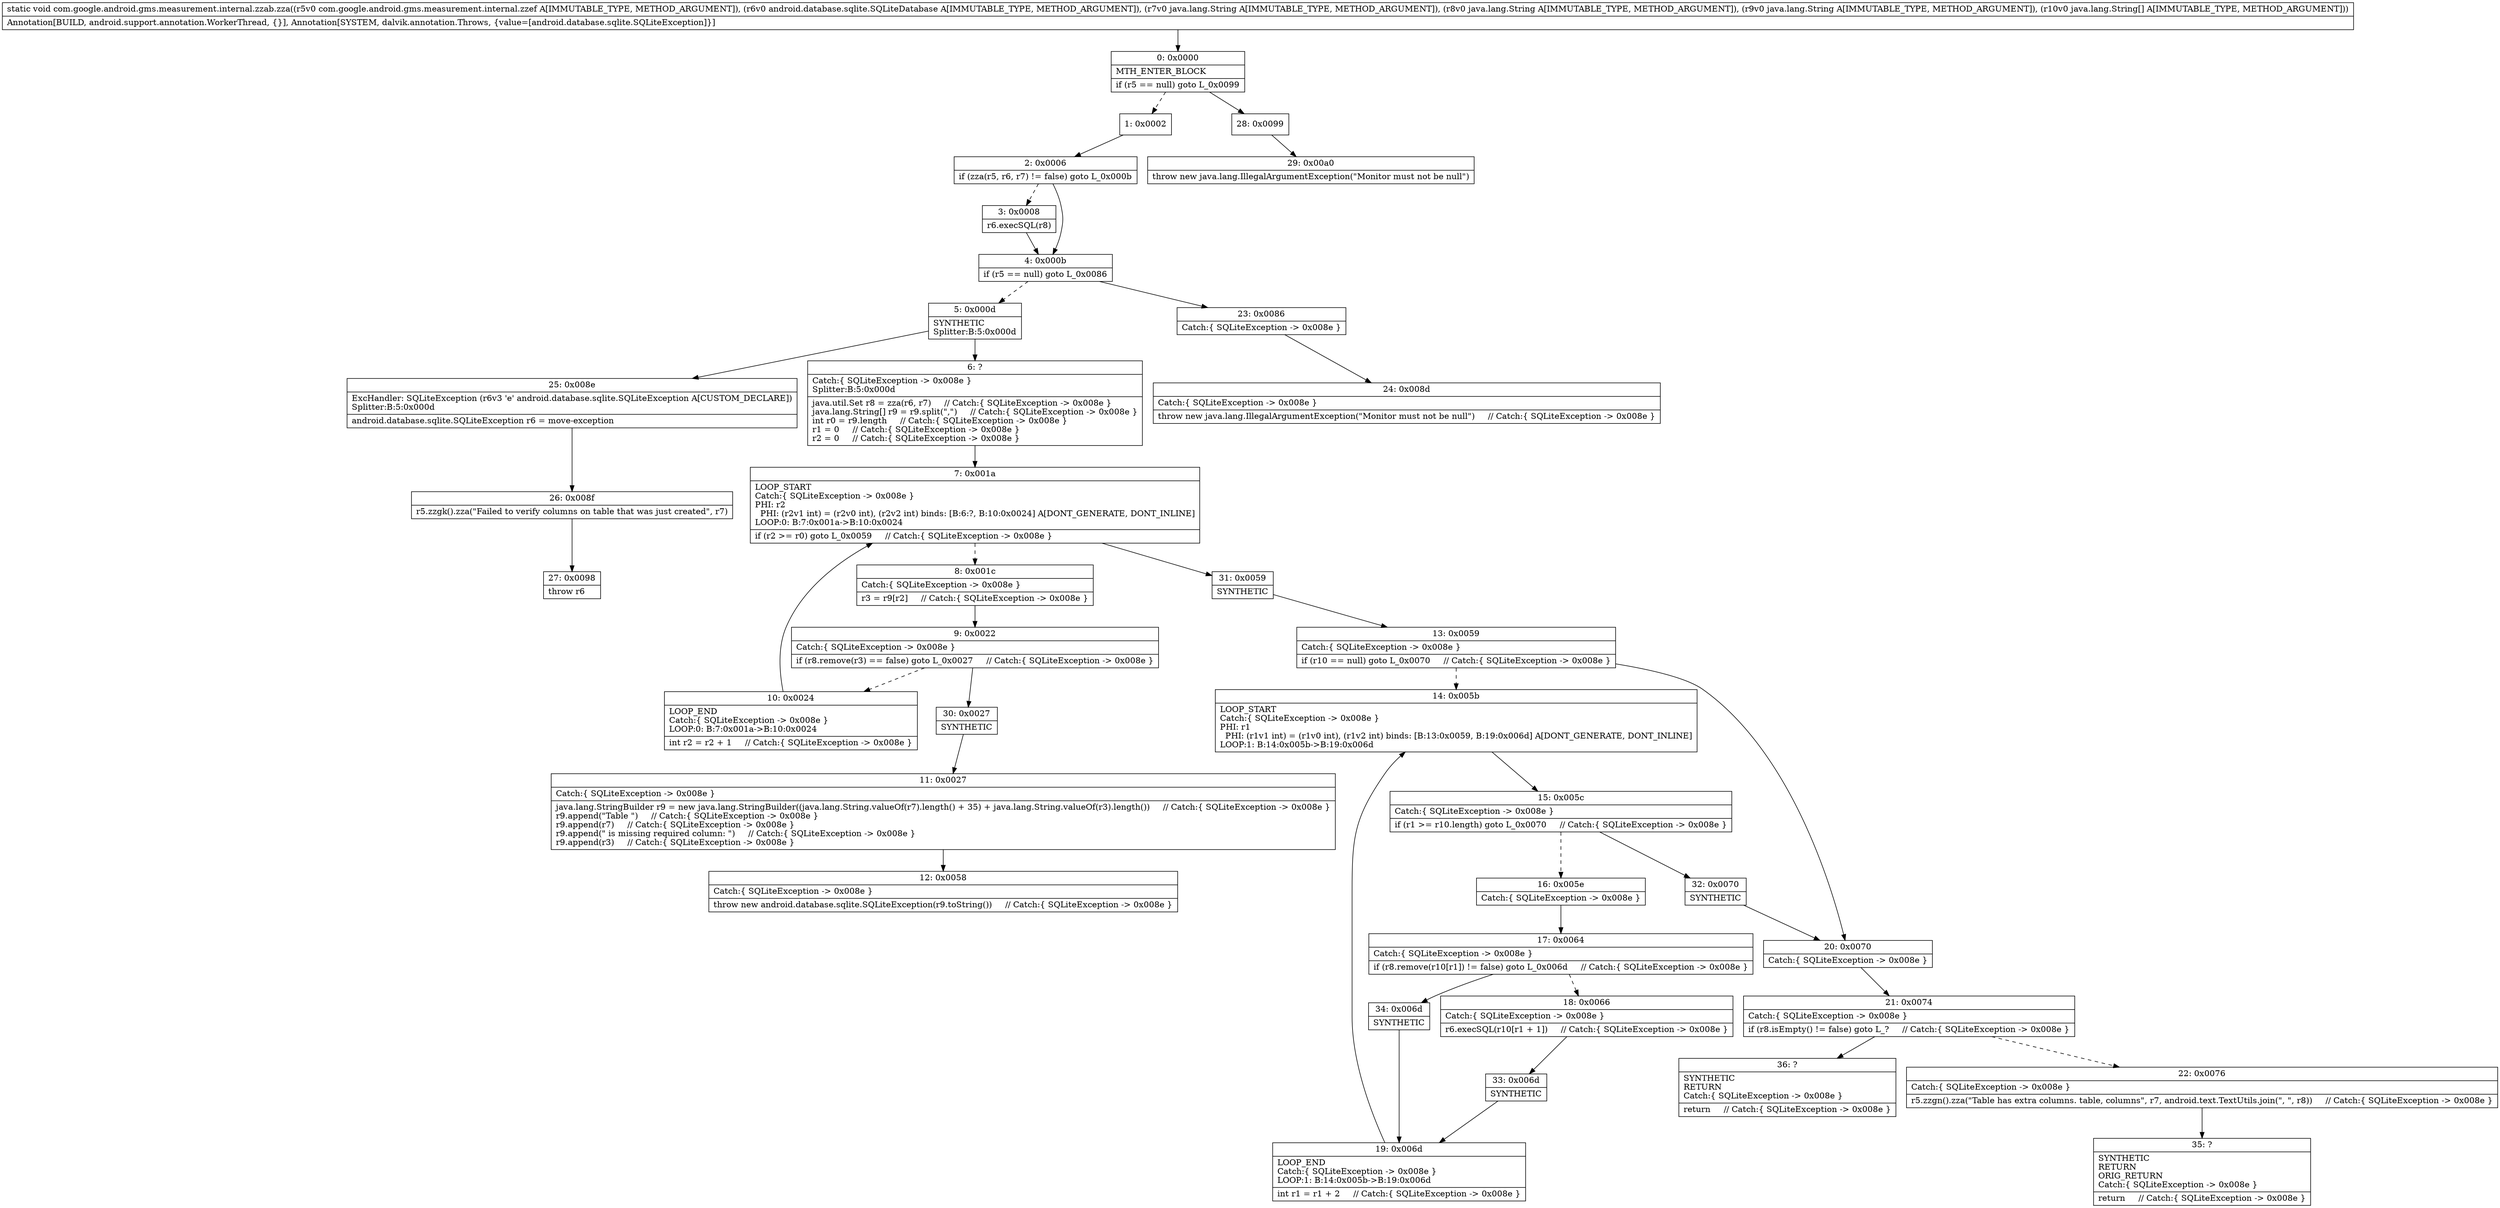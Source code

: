 digraph "CFG forcom.google.android.gms.measurement.internal.zzab.zza(Lcom\/google\/android\/gms\/measurement\/internal\/zzef;Landroid\/database\/sqlite\/SQLiteDatabase;Ljava\/lang\/String;Ljava\/lang\/String;Ljava\/lang\/String;[Ljava\/lang\/String;)V" {
Node_0 [shape=record,label="{0\:\ 0x0000|MTH_ENTER_BLOCK\l|if (r5 == null) goto L_0x0099\l}"];
Node_1 [shape=record,label="{1\:\ 0x0002}"];
Node_2 [shape=record,label="{2\:\ 0x0006|if (zza(r5, r6, r7) != false) goto L_0x000b\l}"];
Node_3 [shape=record,label="{3\:\ 0x0008|r6.execSQL(r8)\l}"];
Node_4 [shape=record,label="{4\:\ 0x000b|if (r5 == null) goto L_0x0086\l}"];
Node_5 [shape=record,label="{5\:\ 0x000d|SYNTHETIC\lSplitter:B:5:0x000d\l}"];
Node_6 [shape=record,label="{6\:\ ?|Catch:\{ SQLiteException \-\> 0x008e \}\lSplitter:B:5:0x000d\l|java.util.Set r8 = zza(r6, r7)     \/\/ Catch:\{ SQLiteException \-\> 0x008e \}\ljava.lang.String[] r9 = r9.split(\",\")     \/\/ Catch:\{ SQLiteException \-\> 0x008e \}\lint r0 = r9.length     \/\/ Catch:\{ SQLiteException \-\> 0x008e \}\lr1 = 0     \/\/ Catch:\{ SQLiteException \-\> 0x008e \}\lr2 = 0     \/\/ Catch:\{ SQLiteException \-\> 0x008e \}\l}"];
Node_7 [shape=record,label="{7\:\ 0x001a|LOOP_START\lCatch:\{ SQLiteException \-\> 0x008e \}\lPHI: r2 \l  PHI: (r2v1 int) = (r2v0 int), (r2v2 int) binds: [B:6:?, B:10:0x0024] A[DONT_GENERATE, DONT_INLINE]\lLOOP:0: B:7:0x001a\-\>B:10:0x0024\l|if (r2 \>= r0) goto L_0x0059     \/\/ Catch:\{ SQLiteException \-\> 0x008e \}\l}"];
Node_8 [shape=record,label="{8\:\ 0x001c|Catch:\{ SQLiteException \-\> 0x008e \}\l|r3 = r9[r2]     \/\/ Catch:\{ SQLiteException \-\> 0x008e \}\l}"];
Node_9 [shape=record,label="{9\:\ 0x0022|Catch:\{ SQLiteException \-\> 0x008e \}\l|if (r8.remove(r3) == false) goto L_0x0027     \/\/ Catch:\{ SQLiteException \-\> 0x008e \}\l}"];
Node_10 [shape=record,label="{10\:\ 0x0024|LOOP_END\lCatch:\{ SQLiteException \-\> 0x008e \}\lLOOP:0: B:7:0x001a\-\>B:10:0x0024\l|int r2 = r2 + 1     \/\/ Catch:\{ SQLiteException \-\> 0x008e \}\l}"];
Node_11 [shape=record,label="{11\:\ 0x0027|Catch:\{ SQLiteException \-\> 0x008e \}\l|java.lang.StringBuilder r9 = new java.lang.StringBuilder((java.lang.String.valueOf(r7).length() + 35) + java.lang.String.valueOf(r3).length())     \/\/ Catch:\{ SQLiteException \-\> 0x008e \}\lr9.append(\"Table \")     \/\/ Catch:\{ SQLiteException \-\> 0x008e \}\lr9.append(r7)     \/\/ Catch:\{ SQLiteException \-\> 0x008e \}\lr9.append(\" is missing required column: \")     \/\/ Catch:\{ SQLiteException \-\> 0x008e \}\lr9.append(r3)     \/\/ Catch:\{ SQLiteException \-\> 0x008e \}\l}"];
Node_12 [shape=record,label="{12\:\ 0x0058|Catch:\{ SQLiteException \-\> 0x008e \}\l|throw new android.database.sqlite.SQLiteException(r9.toString())     \/\/ Catch:\{ SQLiteException \-\> 0x008e \}\l}"];
Node_13 [shape=record,label="{13\:\ 0x0059|Catch:\{ SQLiteException \-\> 0x008e \}\l|if (r10 == null) goto L_0x0070     \/\/ Catch:\{ SQLiteException \-\> 0x008e \}\l}"];
Node_14 [shape=record,label="{14\:\ 0x005b|LOOP_START\lCatch:\{ SQLiteException \-\> 0x008e \}\lPHI: r1 \l  PHI: (r1v1 int) = (r1v0 int), (r1v2 int) binds: [B:13:0x0059, B:19:0x006d] A[DONT_GENERATE, DONT_INLINE]\lLOOP:1: B:14:0x005b\-\>B:19:0x006d\l}"];
Node_15 [shape=record,label="{15\:\ 0x005c|Catch:\{ SQLiteException \-\> 0x008e \}\l|if (r1 \>= r10.length) goto L_0x0070     \/\/ Catch:\{ SQLiteException \-\> 0x008e \}\l}"];
Node_16 [shape=record,label="{16\:\ 0x005e|Catch:\{ SQLiteException \-\> 0x008e \}\l}"];
Node_17 [shape=record,label="{17\:\ 0x0064|Catch:\{ SQLiteException \-\> 0x008e \}\l|if (r8.remove(r10[r1]) != false) goto L_0x006d     \/\/ Catch:\{ SQLiteException \-\> 0x008e \}\l}"];
Node_18 [shape=record,label="{18\:\ 0x0066|Catch:\{ SQLiteException \-\> 0x008e \}\l|r6.execSQL(r10[r1 + 1])     \/\/ Catch:\{ SQLiteException \-\> 0x008e \}\l}"];
Node_19 [shape=record,label="{19\:\ 0x006d|LOOP_END\lCatch:\{ SQLiteException \-\> 0x008e \}\lLOOP:1: B:14:0x005b\-\>B:19:0x006d\l|int r1 = r1 + 2     \/\/ Catch:\{ SQLiteException \-\> 0x008e \}\l}"];
Node_20 [shape=record,label="{20\:\ 0x0070|Catch:\{ SQLiteException \-\> 0x008e \}\l}"];
Node_21 [shape=record,label="{21\:\ 0x0074|Catch:\{ SQLiteException \-\> 0x008e \}\l|if (r8.isEmpty() != false) goto L_?     \/\/ Catch:\{ SQLiteException \-\> 0x008e \}\l}"];
Node_22 [shape=record,label="{22\:\ 0x0076|Catch:\{ SQLiteException \-\> 0x008e \}\l|r5.zzgn().zza(\"Table has extra columns. table, columns\", r7, android.text.TextUtils.join(\", \", r8))     \/\/ Catch:\{ SQLiteException \-\> 0x008e \}\l}"];
Node_23 [shape=record,label="{23\:\ 0x0086|Catch:\{ SQLiteException \-\> 0x008e \}\l}"];
Node_24 [shape=record,label="{24\:\ 0x008d|Catch:\{ SQLiteException \-\> 0x008e \}\l|throw new java.lang.IllegalArgumentException(\"Monitor must not be null\")     \/\/ Catch:\{ SQLiteException \-\> 0x008e \}\l}"];
Node_25 [shape=record,label="{25\:\ 0x008e|ExcHandler: SQLiteException (r6v3 'e' android.database.sqlite.SQLiteException A[CUSTOM_DECLARE])\lSplitter:B:5:0x000d\l|android.database.sqlite.SQLiteException r6 = move\-exception\l}"];
Node_26 [shape=record,label="{26\:\ 0x008f|r5.zzgk().zza(\"Failed to verify columns on table that was just created\", r7)\l}"];
Node_27 [shape=record,label="{27\:\ 0x0098|throw r6\l}"];
Node_28 [shape=record,label="{28\:\ 0x0099}"];
Node_29 [shape=record,label="{29\:\ 0x00a0|throw new java.lang.IllegalArgumentException(\"Monitor must not be null\")\l}"];
Node_30 [shape=record,label="{30\:\ 0x0027|SYNTHETIC\l}"];
Node_31 [shape=record,label="{31\:\ 0x0059|SYNTHETIC\l}"];
Node_32 [shape=record,label="{32\:\ 0x0070|SYNTHETIC\l}"];
Node_33 [shape=record,label="{33\:\ 0x006d|SYNTHETIC\l}"];
Node_34 [shape=record,label="{34\:\ 0x006d|SYNTHETIC\l}"];
Node_35 [shape=record,label="{35\:\ ?|SYNTHETIC\lRETURN\lORIG_RETURN\lCatch:\{ SQLiteException \-\> 0x008e \}\l|return     \/\/ Catch:\{ SQLiteException \-\> 0x008e \}\l}"];
Node_36 [shape=record,label="{36\:\ ?|SYNTHETIC\lRETURN\lCatch:\{ SQLiteException \-\> 0x008e \}\l|return     \/\/ Catch:\{ SQLiteException \-\> 0x008e \}\l}"];
MethodNode[shape=record,label="{static void com.google.android.gms.measurement.internal.zzab.zza((r5v0 com.google.android.gms.measurement.internal.zzef A[IMMUTABLE_TYPE, METHOD_ARGUMENT]), (r6v0 android.database.sqlite.SQLiteDatabase A[IMMUTABLE_TYPE, METHOD_ARGUMENT]), (r7v0 java.lang.String A[IMMUTABLE_TYPE, METHOD_ARGUMENT]), (r8v0 java.lang.String A[IMMUTABLE_TYPE, METHOD_ARGUMENT]), (r9v0 java.lang.String A[IMMUTABLE_TYPE, METHOD_ARGUMENT]), (r10v0 java.lang.String[] A[IMMUTABLE_TYPE, METHOD_ARGUMENT]))  | Annotation[BUILD, android.support.annotation.WorkerThread, \{\}], Annotation[SYSTEM, dalvik.annotation.Throws, \{value=[android.database.sqlite.SQLiteException]\}]\l}"];
MethodNode -> Node_0;
Node_0 -> Node_1[style=dashed];
Node_0 -> Node_28;
Node_1 -> Node_2;
Node_2 -> Node_3[style=dashed];
Node_2 -> Node_4;
Node_3 -> Node_4;
Node_4 -> Node_5[style=dashed];
Node_4 -> Node_23;
Node_5 -> Node_6;
Node_5 -> Node_25;
Node_6 -> Node_7;
Node_7 -> Node_8[style=dashed];
Node_7 -> Node_31;
Node_8 -> Node_9;
Node_9 -> Node_10[style=dashed];
Node_9 -> Node_30;
Node_10 -> Node_7;
Node_11 -> Node_12;
Node_13 -> Node_14[style=dashed];
Node_13 -> Node_20;
Node_14 -> Node_15;
Node_15 -> Node_16[style=dashed];
Node_15 -> Node_32;
Node_16 -> Node_17;
Node_17 -> Node_18[style=dashed];
Node_17 -> Node_34;
Node_18 -> Node_33;
Node_19 -> Node_14;
Node_20 -> Node_21;
Node_21 -> Node_22[style=dashed];
Node_21 -> Node_36;
Node_22 -> Node_35;
Node_23 -> Node_24;
Node_25 -> Node_26;
Node_26 -> Node_27;
Node_28 -> Node_29;
Node_30 -> Node_11;
Node_31 -> Node_13;
Node_32 -> Node_20;
Node_33 -> Node_19;
Node_34 -> Node_19;
}


